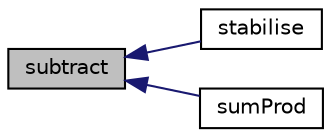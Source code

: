 digraph "subtract"
{
  bgcolor="transparent";
  edge [fontname="Helvetica",fontsize="10",labelfontname="Helvetica",labelfontsize="10"];
  node [fontname="Helvetica",fontsize="10",shape=record];
  rankdir="LR";
  Node1 [label="subtract",height=0.2,width=0.4,color="black", fillcolor="grey75", style="filled", fontcolor="black"];
  Node1 -> Node2 [dir="back",color="midnightblue",fontsize="10",style="solid",fontname="Helvetica"];
  Node2 [label="stabilise",height=0.2,width=0.4,color="black",URL="$a10979.html#a270a6e85e72839baab10952b097fbef9"];
  Node1 -> Node3 [dir="back",color="midnightblue",fontsize="10",style="solid",fontname="Helvetica"];
  Node3 [label="sumProd",height=0.2,width=0.4,color="black",URL="$a10979.html#a5b480f6156c25bef4de87d86094e87ea"];
}
